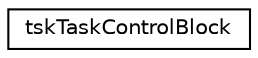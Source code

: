 digraph "Graphical Class Hierarchy"
{
  edge [fontname="Helvetica",fontsize="10",labelfontname="Helvetica",labelfontsize="10"];
  node [fontname="Helvetica",fontsize="10",shape=record];
  rankdir="LR";
  Node1 [label="tskTaskControlBlock",height=0.2,width=0.4,color="black", fillcolor="white", style="filled",URL="$d3/d7e/structtskTaskControlBlock.html"];
}
